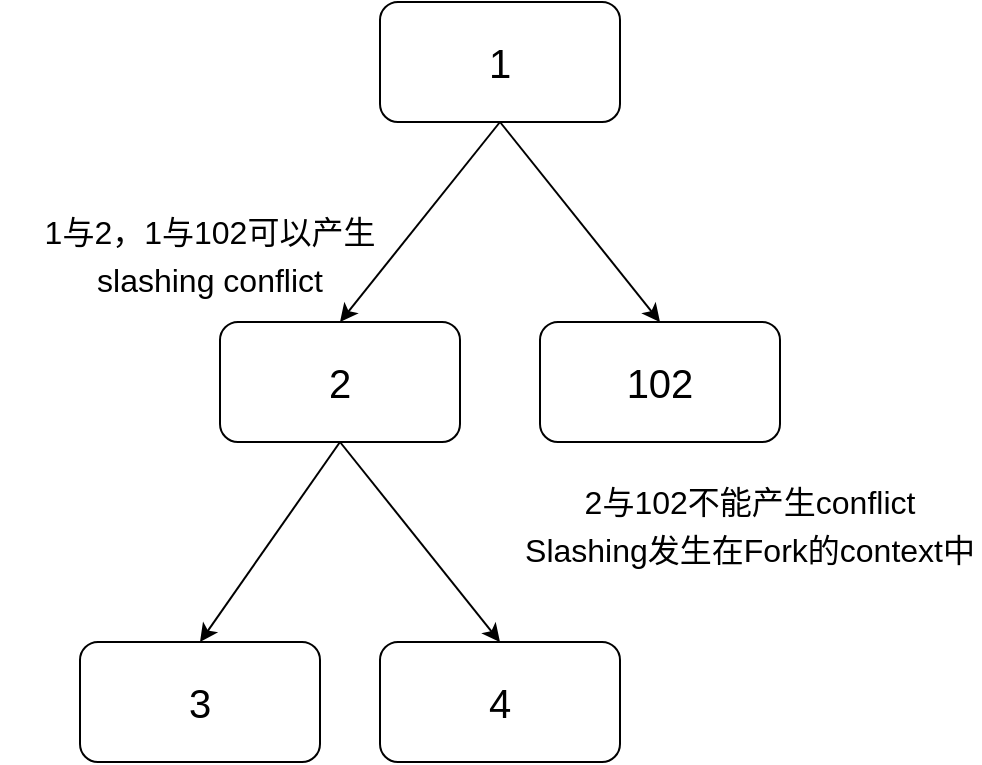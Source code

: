 <mxfile version="20.3.3" type="github">
  <diagram id="SK4oLELdaQ1iFBRTrB2V" name="Page-1">
    <mxGraphModel dx="1426" dy="794" grid="1" gridSize="10" guides="1" tooltips="1" connect="1" arrows="1" fold="1" page="1" pageScale="1" pageWidth="850" pageHeight="1100" math="0" shadow="0">
      <root>
        <mxCell id="0" />
        <mxCell id="1" parent="0" />
        <mxCell id="8OGla8dSY7jNT_0wh96D-1" value="&lt;font style=&quot;font-size: 20px;&quot;&gt;1&lt;/font&gt;" style="rounded=1;whiteSpace=wrap;html=1;" vertex="1" parent="1">
          <mxGeometry x="360" y="380" width="120" height="60" as="geometry" />
        </mxCell>
        <mxCell id="8OGla8dSY7jNT_0wh96D-2" value="&lt;font style=&quot;font-size: 20px;&quot;&gt;2&lt;/font&gt;" style="rounded=1;whiteSpace=wrap;html=1;" vertex="1" parent="1">
          <mxGeometry x="280" y="540" width="120" height="60" as="geometry" />
        </mxCell>
        <mxCell id="8OGla8dSY7jNT_0wh96D-3" value="&lt;font style=&quot;font-size: 20px;&quot;&gt;102&lt;/font&gt;" style="rounded=1;whiteSpace=wrap;html=1;" vertex="1" parent="1">
          <mxGeometry x="440" y="540" width="120" height="60" as="geometry" />
        </mxCell>
        <mxCell id="8OGla8dSY7jNT_0wh96D-4" value="" style="endArrow=classic;html=1;rounded=0;fontSize=20;exitX=0.5;exitY=1;exitDx=0;exitDy=0;entryX=0.5;entryY=0;entryDx=0;entryDy=0;" edge="1" parent="1" source="8OGla8dSY7jNT_0wh96D-1" target="8OGla8dSY7jNT_0wh96D-2">
          <mxGeometry width="50" height="50" relative="1" as="geometry">
            <mxPoint x="400" y="430" as="sourcePoint" />
            <mxPoint x="450" y="380" as="targetPoint" />
          </mxGeometry>
        </mxCell>
        <mxCell id="8OGla8dSY7jNT_0wh96D-5" value="" style="endArrow=classic;html=1;rounded=0;fontSize=20;exitX=0.5;exitY=1;exitDx=0;exitDy=0;entryX=0.5;entryY=0;entryDx=0;entryDy=0;" edge="1" parent="1" source="8OGla8dSY7jNT_0wh96D-1" target="8OGla8dSY7jNT_0wh96D-3">
          <mxGeometry width="50" height="50" relative="1" as="geometry">
            <mxPoint x="430" y="450" as="sourcePoint" />
            <mxPoint x="350" y="550" as="targetPoint" />
          </mxGeometry>
        </mxCell>
        <mxCell id="8OGla8dSY7jNT_0wh96D-6" value="&lt;span style=&quot;font-size: 20px;&quot;&gt;3&lt;/span&gt;" style="rounded=1;whiteSpace=wrap;html=1;" vertex="1" parent="1">
          <mxGeometry x="210" y="700" width="120" height="60" as="geometry" />
        </mxCell>
        <mxCell id="8OGla8dSY7jNT_0wh96D-7" value="&lt;span style=&quot;font-size: 20px;&quot;&gt;4&lt;/span&gt;" style="rounded=1;whiteSpace=wrap;html=1;" vertex="1" parent="1">
          <mxGeometry x="360" y="700" width="120" height="60" as="geometry" />
        </mxCell>
        <mxCell id="8OGla8dSY7jNT_0wh96D-11" value="" style="endArrow=classic;html=1;rounded=0;fontSize=20;exitX=0.5;exitY=1;exitDx=0;exitDy=0;entryX=0.5;entryY=0;entryDx=0;entryDy=0;" edge="1" parent="1" source="8OGla8dSY7jNT_0wh96D-2" target="8OGla8dSY7jNT_0wh96D-7">
          <mxGeometry width="50" height="50" relative="1" as="geometry">
            <mxPoint x="430" y="450" as="sourcePoint" />
            <mxPoint x="350" y="550" as="targetPoint" />
          </mxGeometry>
        </mxCell>
        <mxCell id="8OGla8dSY7jNT_0wh96D-12" value="" style="endArrow=classic;html=1;rounded=0;fontSize=20;exitX=0.5;exitY=1;exitDx=0;exitDy=0;entryX=0.5;entryY=0;entryDx=0;entryDy=0;" edge="1" parent="1" source="8OGla8dSY7jNT_0wh96D-2" target="8OGla8dSY7jNT_0wh96D-6">
          <mxGeometry width="50" height="50" relative="1" as="geometry">
            <mxPoint x="350" y="610" as="sourcePoint" />
            <mxPoint x="430" y="710" as="targetPoint" />
          </mxGeometry>
        </mxCell>
        <mxCell id="8OGla8dSY7jNT_0wh96D-13" value="&lt;font style=&quot;font-size: 16px;&quot;&gt;1与2，1与102可以产生slashing conflict&lt;/font&gt;" style="text;html=1;strokeColor=none;fillColor=none;align=center;verticalAlign=middle;whiteSpace=wrap;rounded=0;fontSize=20;" vertex="1" parent="1">
          <mxGeometry x="170" y="440" width="210" height="130" as="geometry" />
        </mxCell>
        <mxCell id="8OGla8dSY7jNT_0wh96D-14" value="&lt;font style=&quot;font-size: 16px;&quot;&gt;2与102不能产生conflict&lt;br&gt;Slashing发生在Fork的context中&lt;br&gt;&lt;/font&gt;" style="text;html=1;strokeColor=none;fillColor=none;align=center;verticalAlign=middle;whiteSpace=wrap;rounded=0;fontSize=20;" vertex="1" parent="1">
          <mxGeometry x="430" y="610" width="230" height="60" as="geometry" />
        </mxCell>
      </root>
    </mxGraphModel>
  </diagram>
</mxfile>
